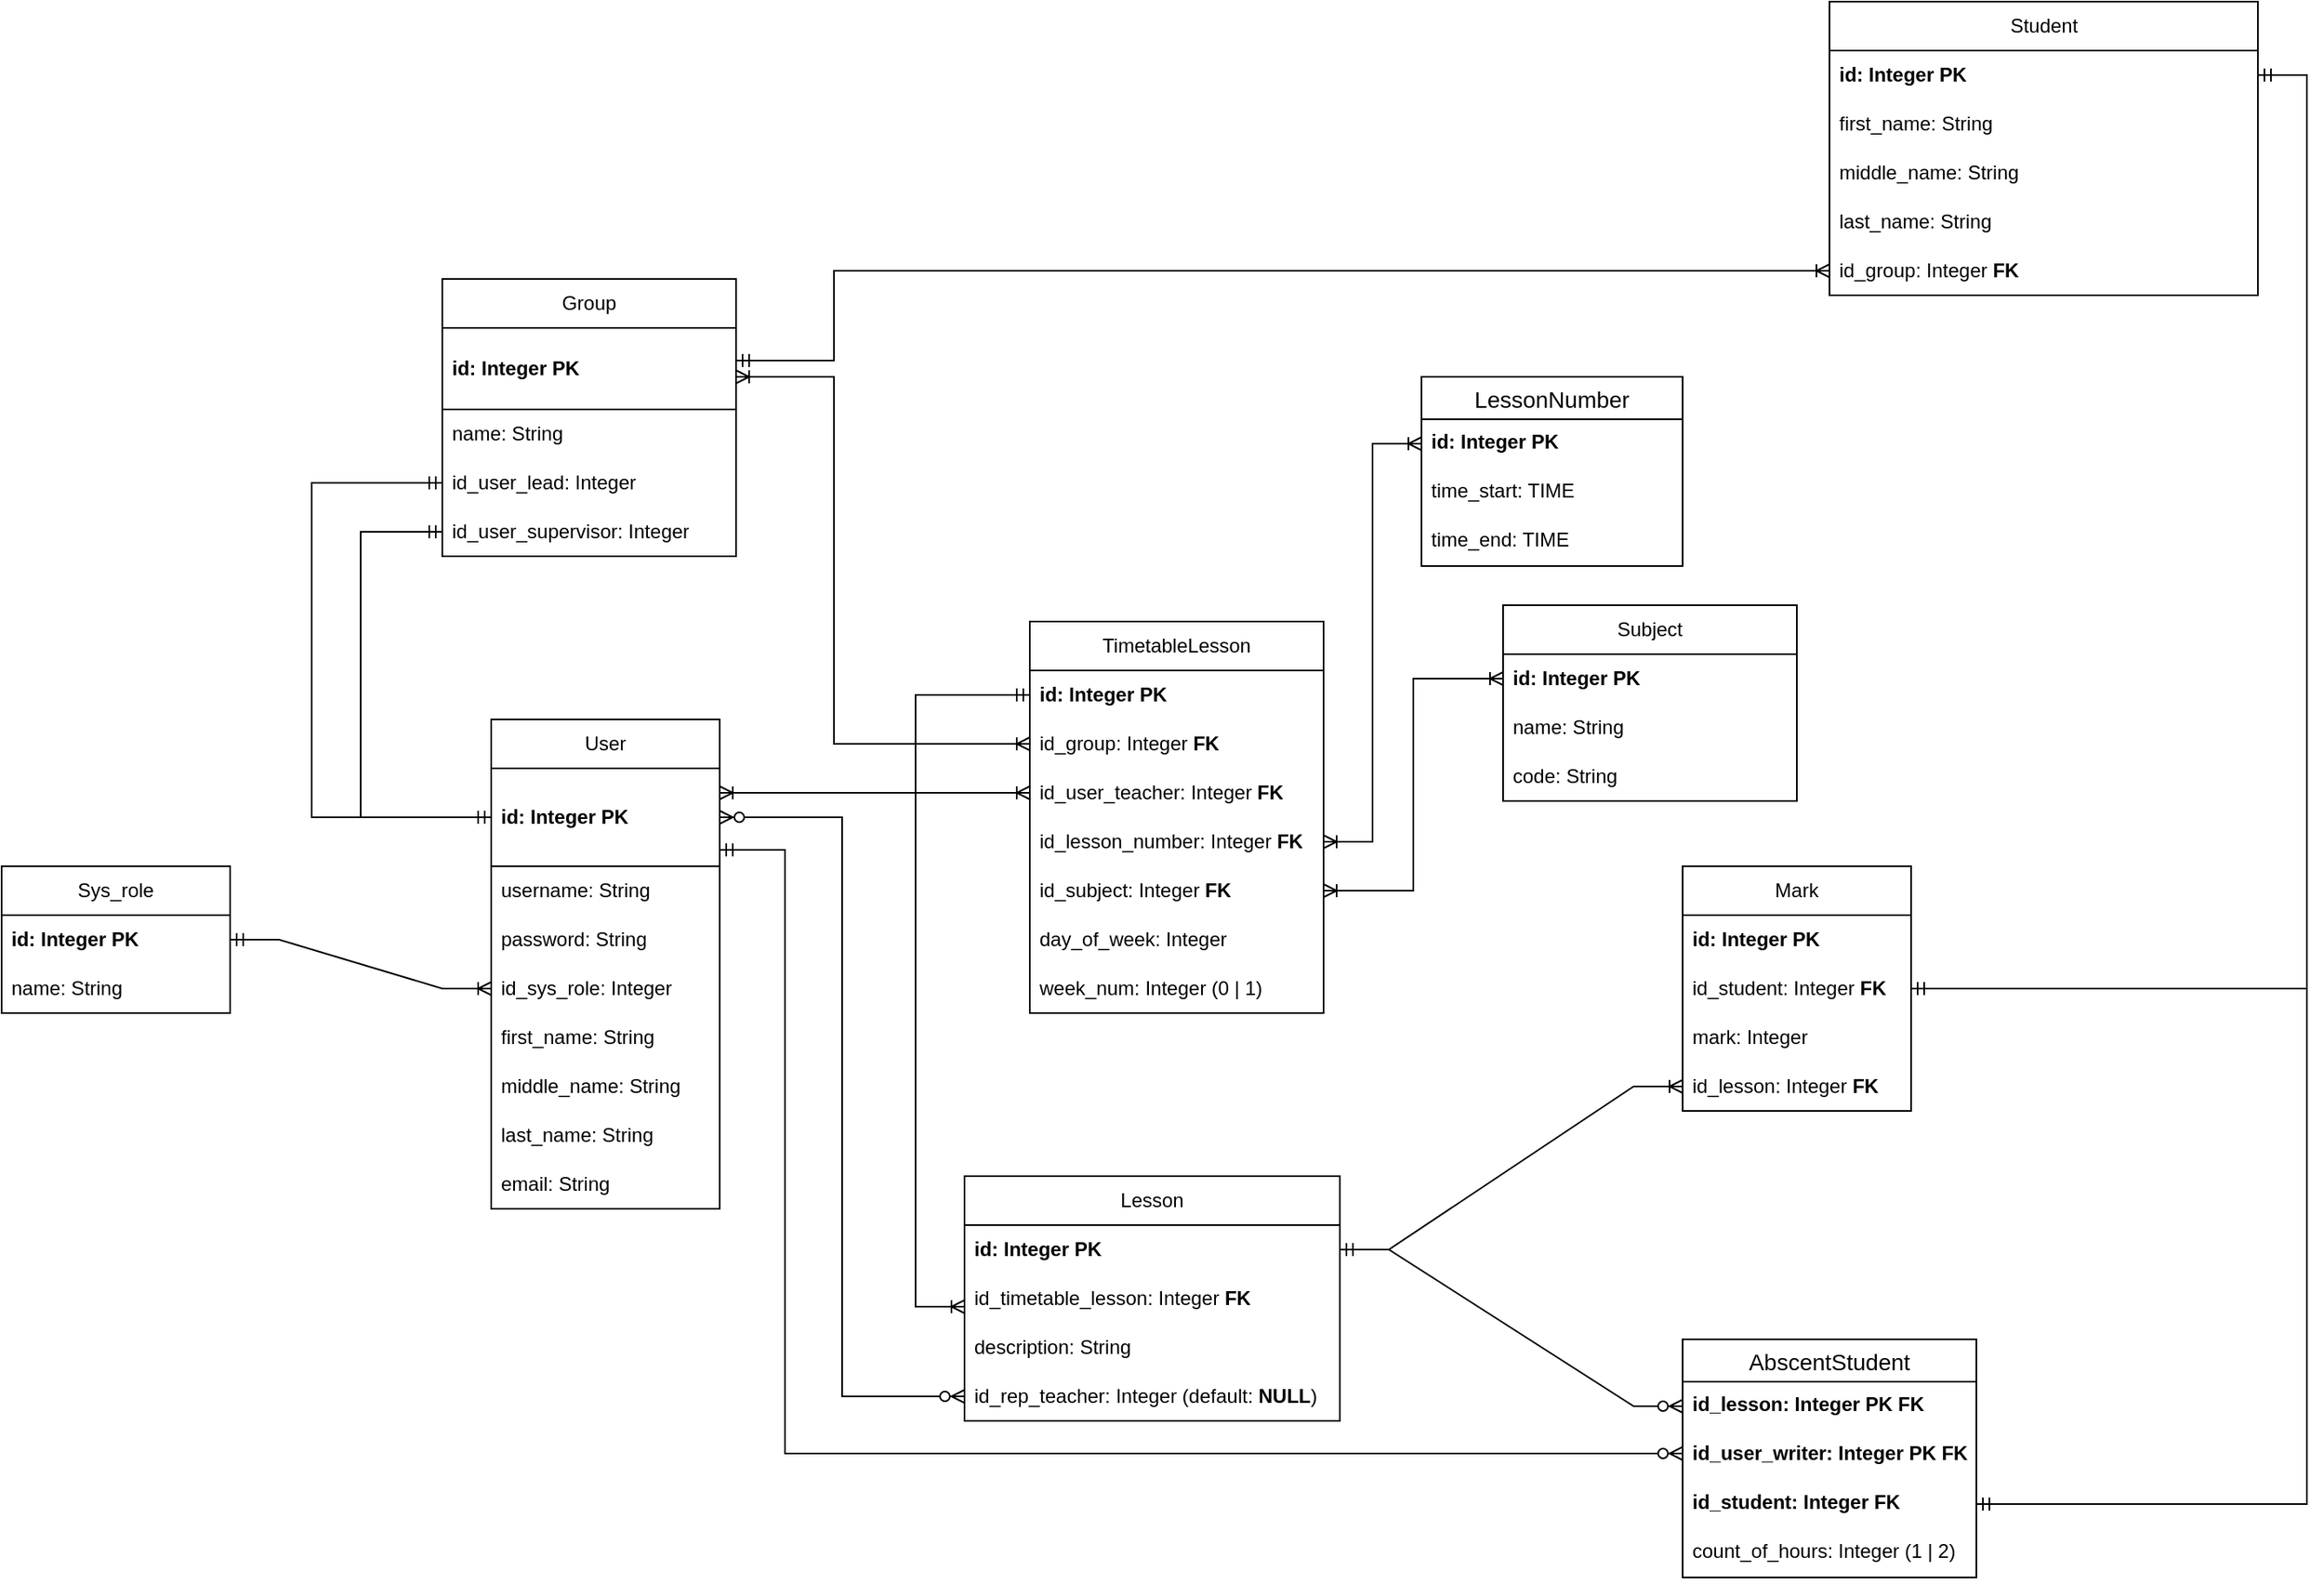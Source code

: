 <mxfile version="21.0.2" type="github">
  <diagram name="Page-1" id="9f46799a-70d6-7492-0946-bef42562c5a5">
    <mxGraphModel dx="1659" dy="1728" grid="1" gridSize="10" guides="1" tooltips="1" connect="1" arrows="1" fold="1" page="1" pageScale="1" pageWidth="1100" pageHeight="850" background="none" math="0" shadow="0">
      <root>
        <mxCell id="0" />
        <mxCell id="1" parent="0" />
        <mxCell id="supBZS_v4sKo8cakVpw4-1" value="User" style="swimlane;fontStyle=0;childLayout=stackLayout;horizontal=1;startSize=30;horizontalStack=0;resizeParent=1;resizeParentMax=0;resizeLast=0;collapsible=1;marginBottom=0;whiteSpace=wrap;html=1;" parent="1" vertex="1">
          <mxGeometry x="460" y="220" width="140" height="300" as="geometry" />
        </mxCell>
        <mxCell id="supBZS_v4sKo8cakVpw4-2" value="&lt;b&gt;id: Integer PK&lt;/b&gt;" style="text;strokeColor=default;fillColor=none;align=left;verticalAlign=middle;spacingLeft=4;spacingRight=4;overflow=hidden;points=[[0,0.5],[1,0.5]];portConstraint=eastwest;rotatable=0;whiteSpace=wrap;html=1;shadow=0;" parent="supBZS_v4sKo8cakVpw4-1" vertex="1">
          <mxGeometry y="30" width="140" height="60" as="geometry" />
        </mxCell>
        <mxCell id="supBZS_v4sKo8cakVpw4-14" value="username: String" style="text;strokeColor=none;fillColor=none;align=left;verticalAlign=middle;spacingLeft=4;spacingRight=4;overflow=hidden;points=[[0,0.5],[1,0.5]];portConstraint=eastwest;rotatable=0;whiteSpace=wrap;html=1;" parent="supBZS_v4sKo8cakVpw4-1" vertex="1">
          <mxGeometry y="90" width="140" height="30" as="geometry" />
        </mxCell>
        <mxCell id="supBZS_v4sKo8cakVpw4-4" value="password: String" style="text;strokeColor=none;fillColor=none;align=left;verticalAlign=middle;spacingLeft=4;spacingRight=4;overflow=hidden;points=[[0,0.5],[1,0.5]];portConstraint=eastwest;rotatable=0;whiteSpace=wrap;html=1;" parent="supBZS_v4sKo8cakVpw4-1" vertex="1">
          <mxGeometry y="120" width="140" height="30" as="geometry" />
        </mxCell>
        <mxCell id="supBZS_v4sKo8cakVpw4-5" value="id_sys_role: Integer" style="text;strokeColor=none;fillColor=none;align=left;verticalAlign=middle;spacingLeft=4;spacingRight=4;overflow=hidden;points=[[0,0.5],[1,0.5]];portConstraint=eastwest;rotatable=0;whiteSpace=wrap;html=1;" parent="supBZS_v4sKo8cakVpw4-1" vertex="1">
          <mxGeometry y="150" width="140" height="30" as="geometry" />
        </mxCell>
        <mxCell id="supBZS_v4sKo8cakVpw4-15" value="first_name: String" style="text;strokeColor=none;fillColor=none;align=left;verticalAlign=middle;spacingLeft=4;spacingRight=4;overflow=hidden;points=[[0,0.5],[1,0.5]];portConstraint=eastwest;rotatable=0;whiteSpace=wrap;html=1;" parent="supBZS_v4sKo8cakVpw4-1" vertex="1">
          <mxGeometry y="180" width="140" height="30" as="geometry" />
        </mxCell>
        <mxCell id="supBZS_v4sKo8cakVpw4-16" value="middle_name: String" style="text;strokeColor=none;fillColor=none;align=left;verticalAlign=middle;spacingLeft=4;spacingRight=4;overflow=hidden;points=[[0,0.5],[1,0.5]];portConstraint=eastwest;rotatable=0;whiteSpace=wrap;html=1;" parent="supBZS_v4sKo8cakVpw4-1" vertex="1">
          <mxGeometry y="210" width="140" height="30" as="geometry" />
        </mxCell>
        <mxCell id="supBZS_v4sKo8cakVpw4-17" value="last_name: String" style="text;strokeColor=none;fillColor=none;align=left;verticalAlign=middle;spacingLeft=4;spacingRight=4;overflow=hidden;points=[[0,0.5],[1,0.5]];portConstraint=eastwest;rotatable=0;whiteSpace=wrap;html=1;" parent="supBZS_v4sKo8cakVpw4-1" vertex="1">
          <mxGeometry y="240" width="140" height="30" as="geometry" />
        </mxCell>
        <mxCell id="supBZS_v4sKo8cakVpw4-18" value="email: String" style="text;strokeColor=none;fillColor=none;align=left;verticalAlign=middle;spacingLeft=4;spacingRight=4;overflow=hidden;points=[[0,0.5],[1,0.5]];portConstraint=eastwest;rotatable=0;whiteSpace=wrap;html=1;" parent="supBZS_v4sKo8cakVpw4-1" vertex="1">
          <mxGeometry y="270" width="140" height="30" as="geometry" />
        </mxCell>
        <mxCell id="supBZS_v4sKo8cakVpw4-6" value="Sys_role" style="swimlane;fontStyle=0;childLayout=stackLayout;horizontal=1;startSize=30;horizontalStack=0;resizeParent=1;resizeParentMax=0;resizeLast=0;collapsible=1;marginBottom=0;whiteSpace=wrap;html=1;" parent="1" vertex="1">
          <mxGeometry x="160" y="310" width="140" height="90" as="geometry" />
        </mxCell>
        <mxCell id="supBZS_v4sKo8cakVpw4-7" value="&lt;b&gt;id: Integer PK&lt;/b&gt;" style="text;strokeColor=none;fillColor=none;align=left;verticalAlign=middle;spacingLeft=4;spacingRight=4;overflow=hidden;points=[[0,0.5],[1,0.5]];portConstraint=eastwest;rotatable=0;whiteSpace=wrap;html=1;" parent="supBZS_v4sKo8cakVpw4-6" vertex="1">
          <mxGeometry y="30" width="140" height="30" as="geometry" />
        </mxCell>
        <mxCell id="supBZS_v4sKo8cakVpw4-8" value="name: String" style="text;strokeColor=none;fillColor=none;align=left;verticalAlign=middle;spacingLeft=4;spacingRight=4;overflow=hidden;points=[[0,0.5],[1,0.5]];portConstraint=eastwest;rotatable=0;whiteSpace=wrap;html=1;" parent="supBZS_v4sKo8cakVpw4-6" vertex="1">
          <mxGeometry y="60" width="140" height="30" as="geometry" />
        </mxCell>
        <mxCell id="supBZS_v4sKo8cakVpw4-10" value="TimetableLesson" style="swimlane;fontStyle=0;childLayout=stackLayout;horizontal=1;startSize=30;horizontalStack=0;resizeParent=1;resizeParentMax=0;resizeLast=0;collapsible=1;marginBottom=0;whiteSpace=wrap;html=1;" parent="1" vertex="1">
          <mxGeometry x="790" y="160" width="180" height="240" as="geometry" />
        </mxCell>
        <mxCell id="supBZS_v4sKo8cakVpw4-11" value="&lt;b&gt;id: Integer PK&lt;/b&gt;" style="text;strokeColor=none;fillColor=none;align=left;verticalAlign=middle;spacingLeft=4;spacingRight=4;overflow=hidden;points=[[0,0.5],[1,0.5]];portConstraint=eastwest;rotatable=0;whiteSpace=wrap;html=1;" parent="supBZS_v4sKo8cakVpw4-10" vertex="1">
          <mxGeometry y="30" width="180" height="30" as="geometry" />
        </mxCell>
        <mxCell id="supBZS_v4sKo8cakVpw4-12" value="id_group: Integer &lt;b&gt;FK&lt;/b&gt;" style="text;strokeColor=none;fillColor=none;align=left;verticalAlign=middle;spacingLeft=4;spacingRight=4;overflow=hidden;points=[[0,0.5],[1,0.5]];portConstraint=eastwest;rotatable=0;whiteSpace=wrap;html=1;" parent="supBZS_v4sKo8cakVpw4-10" vertex="1">
          <mxGeometry y="60" width="180" height="30" as="geometry" />
        </mxCell>
        <mxCell id="supBZS_v4sKo8cakVpw4-19" value="id_user_teacher: Integer &lt;b&gt;FK&lt;/b&gt;" style="text;strokeColor=none;fillColor=none;align=left;verticalAlign=middle;spacingLeft=4;spacingRight=4;overflow=hidden;points=[[0,0.5],[1,0.5]];portConstraint=eastwest;rotatable=0;whiteSpace=wrap;html=1;" parent="supBZS_v4sKo8cakVpw4-10" vertex="1">
          <mxGeometry y="90" width="180" height="30" as="geometry" />
        </mxCell>
        <mxCell id="dN8D7cigEj1JBQdQ-R_N-15" value="id_lesson_number: Integer &lt;b&gt;FK&lt;/b&gt;" style="text;strokeColor=none;fillColor=none;align=left;verticalAlign=middle;spacingLeft=4;spacingRight=4;overflow=hidden;points=[[0,0.5],[1,0.5]];portConstraint=eastwest;rotatable=0;whiteSpace=wrap;html=1;" parent="supBZS_v4sKo8cakVpw4-10" vertex="1">
          <mxGeometry y="120" width="180" height="30" as="geometry" />
        </mxCell>
        <mxCell id="supBZS_v4sKo8cakVpw4-13" value="id_subject: Integer &lt;b&gt;FK&lt;/b&gt;" style="text;strokeColor=none;fillColor=none;align=left;verticalAlign=middle;spacingLeft=4;spacingRight=4;overflow=hidden;points=[[0,0.5],[1,0.5]];portConstraint=eastwest;rotatable=0;whiteSpace=wrap;html=1;" parent="supBZS_v4sKo8cakVpw4-10" vertex="1">
          <mxGeometry y="150" width="180" height="30" as="geometry" />
        </mxCell>
        <mxCell id="supBZS_v4sKo8cakVpw4-25" value="day_of_week: Integer" style="text;strokeColor=none;fillColor=none;align=left;verticalAlign=middle;spacingLeft=4;spacingRight=4;overflow=hidden;points=[[0,0.5],[1,0.5]];portConstraint=eastwest;rotatable=0;whiteSpace=wrap;html=1;" parent="supBZS_v4sKo8cakVpw4-10" vertex="1">
          <mxGeometry y="180" width="180" height="30" as="geometry" />
        </mxCell>
        <mxCell id="dN8D7cigEj1JBQdQ-R_N-1" value="week_num: Integer (0 | 1)" style="text;strokeColor=none;fillColor=none;align=left;verticalAlign=middle;spacingLeft=4;spacingRight=4;overflow=hidden;points=[[0,0.5],[1,0.5]];portConstraint=eastwest;rotatable=0;whiteSpace=wrap;html=1;" parent="supBZS_v4sKo8cakVpw4-10" vertex="1">
          <mxGeometry y="210" width="180" height="30" as="geometry" />
        </mxCell>
        <mxCell id="supBZS_v4sKo8cakVpw4-20" value="Group" style="swimlane;fontStyle=0;childLayout=stackLayout;horizontal=1;startSize=30;horizontalStack=0;resizeParent=1;resizeParentMax=0;resizeLast=0;collapsible=1;marginBottom=0;whiteSpace=wrap;html=1;" parent="1" vertex="1">
          <mxGeometry x="430" y="-50" width="180" height="170" as="geometry" />
        </mxCell>
        <mxCell id="supBZS_v4sKo8cakVpw4-24" value="&lt;b&gt;id: Integer PK&lt;/b&gt;" style="text;strokeColor=default;fillColor=none;align=left;verticalAlign=middle;spacingLeft=4;spacingRight=4;overflow=hidden;points=[[0,0.5],[1,0.5]];portConstraint=eastwest;rotatable=0;whiteSpace=wrap;html=1;" parent="supBZS_v4sKo8cakVpw4-20" vertex="1">
          <mxGeometry y="30" width="180" height="50" as="geometry" />
        </mxCell>
        <mxCell id="supBZS_v4sKo8cakVpw4-30" value="name: String" style="text;strokeColor=none;fillColor=none;align=left;verticalAlign=middle;spacingLeft=4;spacingRight=4;overflow=hidden;points=[[0,0.5],[1,0.5]];portConstraint=eastwest;rotatable=0;whiteSpace=wrap;html=1;" parent="supBZS_v4sKo8cakVpw4-20" vertex="1">
          <mxGeometry y="80" width="180" height="30" as="geometry" />
        </mxCell>
        <mxCell id="supBZS_v4sKo8cakVpw4-22" value="id_user_lead: Integer" style="text;strokeColor=none;fillColor=none;align=left;verticalAlign=middle;spacingLeft=4;spacingRight=4;overflow=hidden;points=[[0,0.5],[1,0.5]];portConstraint=eastwest;rotatable=0;whiteSpace=wrap;html=1;" parent="supBZS_v4sKo8cakVpw4-20" vertex="1">
          <mxGeometry y="110" width="180" height="30" as="geometry" />
        </mxCell>
        <mxCell id="supBZS_v4sKo8cakVpw4-23" value="id_user_supervisor: Integer" style="text;strokeColor=none;fillColor=none;align=left;verticalAlign=middle;spacingLeft=4;spacingRight=4;overflow=hidden;points=[[0,0.5],[1,0.5]];portConstraint=eastwest;rotatable=0;whiteSpace=wrap;html=1;" parent="supBZS_v4sKo8cakVpw4-20" vertex="1">
          <mxGeometry y="140" width="180" height="30" as="geometry" />
        </mxCell>
        <mxCell id="supBZS_v4sKo8cakVpw4-26" value="Subject" style="swimlane;fontStyle=0;childLayout=stackLayout;horizontal=1;startSize=30;horizontalStack=0;resizeParent=1;resizeParentMax=0;resizeLast=0;collapsible=1;marginBottom=0;whiteSpace=wrap;html=1;" parent="1" vertex="1">
          <mxGeometry x="1080" y="150" width="180" height="120" as="geometry" />
        </mxCell>
        <mxCell id="supBZS_v4sKo8cakVpw4-31" value="&lt;b&gt;id: Integer PK&lt;/b&gt;" style="text;strokeColor=none;fillColor=none;align=left;verticalAlign=middle;spacingLeft=4;spacingRight=4;overflow=hidden;points=[[0,0.5],[1,0.5]];portConstraint=eastwest;rotatable=0;whiteSpace=wrap;html=1;" parent="supBZS_v4sKo8cakVpw4-26" vertex="1">
          <mxGeometry y="30" width="180" height="30" as="geometry" />
        </mxCell>
        <mxCell id="supBZS_v4sKo8cakVpw4-28" value="name: String" style="text;strokeColor=none;fillColor=none;align=left;verticalAlign=middle;spacingLeft=4;spacingRight=4;overflow=hidden;points=[[0,0.5],[1,0.5]];portConstraint=eastwest;rotatable=0;whiteSpace=wrap;html=1;" parent="supBZS_v4sKo8cakVpw4-26" vertex="1">
          <mxGeometry y="60" width="180" height="30" as="geometry" />
        </mxCell>
        <mxCell id="supBZS_v4sKo8cakVpw4-29" value="code: String" style="text;strokeColor=none;fillColor=none;align=left;verticalAlign=middle;spacingLeft=4;spacingRight=4;overflow=hidden;points=[[0,0.5],[1,0.5]];portConstraint=eastwest;rotatable=0;whiteSpace=wrap;html=1;" parent="supBZS_v4sKo8cakVpw4-26" vertex="1">
          <mxGeometry y="90" width="180" height="30" as="geometry" />
        </mxCell>
        <mxCell id="supBZS_v4sKo8cakVpw4-32" value="Student" style="swimlane;fontStyle=0;childLayout=stackLayout;horizontal=1;startSize=30;horizontalStack=0;resizeParent=1;resizeParentMax=0;resizeLast=0;collapsible=1;marginBottom=0;whiteSpace=wrap;html=1;" parent="1" vertex="1">
          <mxGeometry x="1280" y="-220" width="262.5" height="180" as="geometry" />
        </mxCell>
        <mxCell id="supBZS_v4sKo8cakVpw4-33" value="&lt;b&gt;id: Integer PK&lt;/b&gt;" style="text;strokeColor=none;fillColor=none;align=left;verticalAlign=middle;spacingLeft=4;spacingRight=4;overflow=hidden;points=[[0,0.5],[1,0.5]];portConstraint=eastwest;rotatable=0;whiteSpace=wrap;html=1;" parent="supBZS_v4sKo8cakVpw4-32" vertex="1">
          <mxGeometry y="30" width="262.5" height="30" as="geometry" />
        </mxCell>
        <mxCell id="supBZS_v4sKo8cakVpw4-34" value="first_name: String" style="text;strokeColor=none;fillColor=none;align=left;verticalAlign=middle;spacingLeft=4;spacingRight=4;overflow=hidden;points=[[0,0.5],[1,0.5]];portConstraint=eastwest;rotatable=0;whiteSpace=wrap;html=1;" parent="supBZS_v4sKo8cakVpw4-32" vertex="1">
          <mxGeometry y="60" width="262.5" height="30" as="geometry" />
        </mxCell>
        <mxCell id="supBZS_v4sKo8cakVpw4-35" value="middle_name: String" style="text;strokeColor=none;fillColor=none;align=left;verticalAlign=middle;spacingLeft=4;spacingRight=4;overflow=hidden;points=[[0,0.5],[1,0.5]];portConstraint=eastwest;rotatable=0;whiteSpace=wrap;html=1;" parent="supBZS_v4sKo8cakVpw4-32" vertex="1">
          <mxGeometry y="90" width="262.5" height="30" as="geometry" />
        </mxCell>
        <mxCell id="supBZS_v4sKo8cakVpw4-36" value="last_name: String" style="text;strokeColor=none;fillColor=none;align=left;verticalAlign=middle;spacingLeft=4;spacingRight=4;overflow=hidden;points=[[0,0.5],[1,0.5]];portConstraint=eastwest;rotatable=0;whiteSpace=wrap;html=1;" parent="supBZS_v4sKo8cakVpw4-32" vertex="1">
          <mxGeometry y="120" width="262.5" height="30" as="geometry" />
        </mxCell>
        <mxCell id="supBZS_v4sKo8cakVpw4-37" value="id_group: Integer &lt;b&gt;FK&lt;/b&gt;" style="text;strokeColor=none;fillColor=none;align=left;verticalAlign=middle;spacingLeft=4;spacingRight=4;overflow=hidden;points=[[0,0.5],[1,0.5]];portConstraint=eastwest;rotatable=0;whiteSpace=wrap;html=1;" parent="supBZS_v4sKo8cakVpw4-32" vertex="1">
          <mxGeometry y="150" width="262.5" height="30" as="geometry" />
        </mxCell>
        <mxCell id="supBZS_v4sKo8cakVpw4-38" value="Mark" style="swimlane;fontStyle=0;childLayout=stackLayout;horizontal=1;startSize=30;horizontalStack=0;resizeParent=1;resizeParentMax=0;resizeLast=0;collapsible=1;marginBottom=0;whiteSpace=wrap;html=1;" parent="1" vertex="1">
          <mxGeometry x="1190" y="310" width="140" height="150" as="geometry" />
        </mxCell>
        <mxCell id="supBZS_v4sKo8cakVpw4-39" value="&lt;b&gt;id: Integer PK&lt;/b&gt;" style="text;strokeColor=none;fillColor=none;align=left;verticalAlign=middle;spacingLeft=4;spacingRight=4;overflow=hidden;points=[[0,0.5],[1,0.5]];portConstraint=eastwest;rotatable=0;whiteSpace=wrap;html=1;" parent="supBZS_v4sKo8cakVpw4-38" vertex="1">
          <mxGeometry y="30" width="140" height="30" as="geometry" />
        </mxCell>
        <mxCell id="supBZS_v4sKo8cakVpw4-40" value="id_student: Integer &lt;b&gt;FK&lt;/b&gt;" style="text;strokeColor=none;fillColor=none;align=left;verticalAlign=middle;spacingLeft=4;spacingRight=4;overflow=hidden;points=[[0,0.5],[1,0.5]];portConstraint=eastwest;rotatable=0;whiteSpace=wrap;html=1;" parent="supBZS_v4sKo8cakVpw4-38" vertex="1">
          <mxGeometry y="60" width="140" height="30" as="geometry" />
        </mxCell>
        <mxCell id="supBZS_v4sKo8cakVpw4-41" value="mark: Integer" style="text;strokeColor=none;fillColor=none;align=left;verticalAlign=middle;spacingLeft=4;spacingRight=4;overflow=hidden;points=[[0,0.5],[1,0.5]];portConstraint=eastwest;rotatable=0;whiteSpace=wrap;html=1;" parent="supBZS_v4sKo8cakVpw4-38" vertex="1">
          <mxGeometry y="90" width="140" height="30" as="geometry" />
        </mxCell>
        <mxCell id="supBZS_v4sKo8cakVpw4-42" value="id_lesson: Integer &lt;b&gt;FK&lt;/b&gt;" style="text;strokeColor=none;fillColor=none;align=left;verticalAlign=middle;spacingLeft=4;spacingRight=4;overflow=hidden;points=[[0,0.5],[1,0.5]];portConstraint=eastwest;rotatable=0;whiteSpace=wrap;html=1;" parent="supBZS_v4sKo8cakVpw4-38" vertex="1">
          <mxGeometry y="120" width="140" height="30" as="geometry" />
        </mxCell>
        <mxCell id="supBZS_v4sKo8cakVpw4-44" value="Lesson" style="swimlane;fontStyle=0;childLayout=stackLayout;horizontal=1;startSize=30;horizontalStack=0;resizeParent=1;resizeParentMax=0;resizeLast=0;collapsible=1;marginBottom=0;whiteSpace=wrap;html=1;" parent="1" vertex="1">
          <mxGeometry x="750" y="500" width="230" height="150" as="geometry" />
        </mxCell>
        <mxCell id="supBZS_v4sKo8cakVpw4-45" value="&lt;b&gt;id: Integer PK&lt;/b&gt;" style="text;strokeColor=none;fillColor=none;align=left;verticalAlign=middle;spacingLeft=4;spacingRight=4;overflow=hidden;points=[[0,0.5],[1,0.5]];portConstraint=eastwest;rotatable=0;whiteSpace=wrap;html=1;" parent="supBZS_v4sKo8cakVpw4-44" vertex="1">
          <mxGeometry y="30" width="230" height="30" as="geometry" />
        </mxCell>
        <mxCell id="supBZS_v4sKo8cakVpw4-46" value="id_timetable_lesson: Integer &lt;b&gt;FK&lt;/b&gt;" style="text;strokeColor=none;fillColor=none;align=left;verticalAlign=middle;spacingLeft=4;spacingRight=4;overflow=hidden;points=[[0,0.5],[1,0.5]];portConstraint=eastwest;rotatable=0;whiteSpace=wrap;html=1;" parent="supBZS_v4sKo8cakVpw4-44" vertex="1">
          <mxGeometry y="60" width="230" height="30" as="geometry" />
        </mxCell>
        <mxCell id="supBZS_v4sKo8cakVpw4-47" value="description: String" style="text;strokeColor=none;fillColor=none;align=left;verticalAlign=middle;spacingLeft=4;spacingRight=4;overflow=hidden;points=[[0,0.5],[1,0.5]];portConstraint=eastwest;rotatable=0;whiteSpace=wrap;html=1;" parent="supBZS_v4sKo8cakVpw4-44" vertex="1">
          <mxGeometry y="90" width="230" height="30" as="geometry" />
        </mxCell>
        <mxCell id="dN8D7cigEj1JBQdQ-R_N-26" value="id_rep_teacher: Integer (default: &lt;b&gt;NULL&lt;/b&gt;)" style="text;strokeColor=none;fillColor=none;align=left;verticalAlign=middle;spacingLeft=4;spacingRight=4;overflow=hidden;points=[[0,0.5],[1,0.5]];portConstraint=eastwest;rotatable=0;whiteSpace=wrap;html=1;" parent="supBZS_v4sKo8cakVpw4-44" vertex="1">
          <mxGeometry y="120" width="230" height="30" as="geometry" />
        </mxCell>
        <mxCell id="dN8D7cigEj1JBQdQ-R_N-4" value="" style="edgeStyle=elbowEdgeStyle;fontSize=12;html=1;endArrow=ERmandOne;startArrow=ERmandOne;rounded=0;" parent="1" source="supBZS_v4sKo8cakVpw4-23" target="supBZS_v4sKo8cakVpw4-2" edge="1">
          <mxGeometry width="100" height="100" relative="1" as="geometry">
            <mxPoint x="290" y="-70" as="sourcePoint" />
            <mxPoint x="350" y="-140" as="targetPoint" />
            <Array as="points">
              <mxPoint x="380" />
            </Array>
          </mxGeometry>
        </mxCell>
        <mxCell id="dN8D7cigEj1JBQdQ-R_N-7" value="" style="edgeStyle=elbowEdgeStyle;fontSize=12;html=1;endArrow=ERmandOne;startArrow=ERmandOne;rounded=0;" parent="1" source="supBZS_v4sKo8cakVpw4-2" target="supBZS_v4sKo8cakVpw4-22" edge="1">
          <mxGeometry width="100" height="100" relative="1" as="geometry">
            <mxPoint x="180" y="130" as="sourcePoint" />
            <mxPoint x="170" y="-20" as="targetPoint" />
            <Array as="points">
              <mxPoint x="350" y="-20" />
            </Array>
          </mxGeometry>
        </mxCell>
        <mxCell id="dN8D7cigEj1JBQdQ-R_N-11" value="" style="edgeStyle=entityRelationEdgeStyle;fontSize=12;html=1;endArrow=ERoneToMany;startArrow=ERmandOne;rounded=0;" parent="1" source="supBZS_v4sKo8cakVpw4-7" target="supBZS_v4sKo8cakVpw4-5" edge="1">
          <mxGeometry width="100" height="100" relative="1" as="geometry">
            <mxPoint x="330" y="370" as="sourcePoint" />
            <mxPoint x="530" y="90" as="targetPoint" />
          </mxGeometry>
        </mxCell>
        <mxCell id="dN8D7cigEj1JBQdQ-R_N-12" value="" style="edgeStyle=orthogonalEdgeStyle;fontSize=12;html=1;endArrow=ERoneToMany;startArrow=ERmandOne;rounded=0;elbow=vertical;" parent="1" source="supBZS_v4sKo8cakVpw4-24" target="supBZS_v4sKo8cakVpw4-37" edge="1">
          <mxGeometry width="100" height="100" relative="1" as="geometry">
            <mxPoint x="510" y="440" as="sourcePoint" />
            <mxPoint x="570" y="250" as="targetPoint" />
            <Array as="points">
              <mxPoint x="670" />
              <mxPoint x="670" y="-55" />
            </Array>
          </mxGeometry>
        </mxCell>
        <mxCell id="dN8D7cigEj1JBQdQ-R_N-13" value="" style="edgeStyle=elbowEdgeStyle;fontSize=12;html=1;endArrow=ERoneToMany;startArrow=ERoneToMany;rounded=0;" parent="1" source="supBZS_v4sKo8cakVpw4-13" target="supBZS_v4sKo8cakVpw4-31" edge="1">
          <mxGeometry width="100" height="100" relative="1" as="geometry">
            <mxPoint x="640" y="350" as="sourcePoint" />
            <mxPoint x="820" y="250" as="targetPoint" />
          </mxGeometry>
        </mxCell>
        <mxCell id="dN8D7cigEj1JBQdQ-R_N-14" value="" style="edgeStyle=orthogonalEdgeStyle;fontSize=12;html=1;endArrow=ERoneToMany;startArrow=ERoneToMany;rounded=0;" parent="1" source="supBZS_v4sKo8cakVpw4-2" target="supBZS_v4sKo8cakVpw4-19" edge="1">
          <mxGeometry width="100" height="100" relative="1" as="geometry">
            <mxPoint x="480" y="580" as="sourcePoint" />
            <mxPoint x="580" y="480" as="targetPoint" />
            <Array as="points">
              <mxPoint x="650" y="265" />
              <mxPoint x="650" y="265" />
            </Array>
          </mxGeometry>
        </mxCell>
        <mxCell id="dN8D7cigEj1JBQdQ-R_N-16" value="" style="edgeStyle=elbowEdgeStyle;fontSize=12;html=1;endArrow=ERoneToMany;startArrow=ERoneToMany;rounded=0;" parent="1" source="supBZS_v4sKo8cakVpw4-12" target="supBZS_v4sKo8cakVpw4-24" edge="1">
          <mxGeometry width="100" height="100" relative="1" as="geometry">
            <mxPoint x="760" y="-40" as="sourcePoint" />
            <mxPoint x="800" y="-200" as="targetPoint" />
            <Array as="points">
              <mxPoint x="670" y="10" />
            </Array>
          </mxGeometry>
        </mxCell>
        <mxCell id="dN8D7cigEj1JBQdQ-R_N-17" value="LessonNumber" style="swimlane;fontStyle=0;childLayout=stackLayout;horizontal=1;startSize=26;horizontalStack=0;resizeParent=1;resizeParentMax=0;resizeLast=0;collapsible=1;marginBottom=0;align=center;fontSize=14;" parent="1" vertex="1">
          <mxGeometry x="1030" y="10" width="160" height="116" as="geometry" />
        </mxCell>
        <mxCell id="dN8D7cigEj1JBQdQ-R_N-18" value="id: Integer PK" style="text;strokeColor=none;fillColor=none;spacingLeft=4;spacingRight=4;overflow=hidden;rotatable=0;points=[[0,0.5],[1,0.5]];portConstraint=eastwest;fontSize=12;fontStyle=1" parent="dN8D7cigEj1JBQdQ-R_N-17" vertex="1">
          <mxGeometry y="26" width="160" height="30" as="geometry" />
        </mxCell>
        <mxCell id="dN8D7cigEj1JBQdQ-R_N-19" value="time_start: TIME" style="text;strokeColor=none;fillColor=none;spacingLeft=4;spacingRight=4;overflow=hidden;rotatable=0;points=[[0,0.5],[1,0.5]];portConstraint=eastwest;fontSize=12;" parent="dN8D7cigEj1JBQdQ-R_N-17" vertex="1">
          <mxGeometry y="56" width="160" height="30" as="geometry" />
        </mxCell>
        <mxCell id="dN8D7cigEj1JBQdQ-R_N-20" value="time_end: TIME" style="text;strokeColor=none;fillColor=none;spacingLeft=4;spacingRight=4;overflow=hidden;rotatable=0;points=[[0,0.5],[1,0.5]];portConstraint=eastwest;fontSize=12;" parent="dN8D7cigEj1JBQdQ-R_N-17" vertex="1">
          <mxGeometry y="86" width="160" height="30" as="geometry" />
        </mxCell>
        <mxCell id="dN8D7cigEj1JBQdQ-R_N-22" value="" style="edgeStyle=entityRelationEdgeStyle;fontSize=12;html=1;endArrow=ERoneToMany;startArrow=ERoneToMany;rounded=0;" parent="1" source="dN8D7cigEj1JBQdQ-R_N-15" target="dN8D7cigEj1JBQdQ-R_N-18" edge="1">
          <mxGeometry width="100" height="100" relative="1" as="geometry">
            <mxPoint x="670" y="310" as="sourcePoint" />
            <mxPoint x="770" y="210" as="targetPoint" />
          </mxGeometry>
        </mxCell>
        <mxCell id="dN8D7cigEj1JBQdQ-R_N-23" value="" style="edgeStyle=orthogonalEdgeStyle;fontSize=12;html=1;endArrow=ERoneToMany;startArrow=ERmandOne;rounded=0;elbow=vertical;" parent="1" source="supBZS_v4sKo8cakVpw4-11" target="supBZS_v4sKo8cakVpw4-46" edge="1">
          <mxGeometry width="100" height="100" relative="1" as="geometry">
            <mxPoint x="780" y="510" as="sourcePoint" />
            <mxPoint x="910" y="570" as="targetPoint" />
            <Array as="points">
              <mxPoint x="720" y="205" />
              <mxPoint x="720" y="580" />
            </Array>
          </mxGeometry>
        </mxCell>
        <mxCell id="dN8D7cigEj1JBQdQ-R_N-24" value="" style="edgeStyle=entityRelationEdgeStyle;fontSize=12;html=1;endArrow=ERoneToMany;startArrow=ERmandOne;rounded=0;" parent="1" source="supBZS_v4sKo8cakVpw4-45" target="supBZS_v4sKo8cakVpw4-42" edge="1">
          <mxGeometry width="100" height="100" relative="1" as="geometry">
            <mxPoint x="1030" y="660" as="sourcePoint" />
            <mxPoint x="1130" y="560" as="targetPoint" />
          </mxGeometry>
        </mxCell>
        <mxCell id="dN8D7cigEj1JBQdQ-R_N-27" value="" style="edgeStyle=orthogonalEdgeStyle;fontSize=12;html=1;endArrow=ERzeroToMany;endFill=1;startArrow=ERzeroToMany;rounded=0;elbow=vertical;" parent="1" source="supBZS_v4sKo8cakVpw4-2" target="dN8D7cigEj1JBQdQ-R_N-26" edge="1">
          <mxGeometry width="100" height="100" relative="1" as="geometry">
            <mxPoint x="230" y="840" as="sourcePoint" />
            <mxPoint x="330" y="740" as="targetPoint" />
            <Array as="points">
              <mxPoint x="675" y="280" />
              <mxPoint x="675" y="635" />
            </Array>
          </mxGeometry>
        </mxCell>
        <mxCell id="dN8D7cigEj1JBQdQ-R_N-28" value="AbscentStudent" style="swimlane;fontStyle=0;childLayout=stackLayout;horizontal=1;startSize=26;horizontalStack=0;resizeParent=1;resizeParentMax=0;resizeLast=0;collapsible=1;marginBottom=0;align=center;fontSize=14;" parent="1" vertex="1">
          <mxGeometry x="1190" y="600" width="180" height="146" as="geometry" />
        </mxCell>
        <mxCell id="dN8D7cigEj1JBQdQ-R_N-30" value="id_lesson: Integer PK FK" style="text;strokeColor=none;fillColor=none;spacingLeft=4;spacingRight=4;overflow=hidden;rotatable=0;points=[[0,0.5],[1,0.5]];portConstraint=eastwest;fontSize=12;fontStyle=1" parent="dN8D7cigEj1JBQdQ-R_N-28" vertex="1">
          <mxGeometry y="26" width="180" height="30" as="geometry" />
        </mxCell>
        <mxCell id="dN8D7cigEj1JBQdQ-R_N-36" value="id_user_writer: Integer PK FK" style="text;strokeColor=none;fillColor=none;spacingLeft=4;spacingRight=4;overflow=hidden;rotatable=0;points=[[0,0.5],[1,0.5]];portConstraint=eastwest;fontSize=12;fontStyle=1" parent="dN8D7cigEj1JBQdQ-R_N-28" vertex="1">
          <mxGeometry y="56" width="180" height="30" as="geometry" />
        </mxCell>
        <mxCell id="dN8D7cigEj1JBQdQ-R_N-31" value="id_student: Integer FK" style="text;strokeColor=none;fillColor=none;spacingLeft=4;spacingRight=4;overflow=hidden;rotatable=0;points=[[0,0.5],[1,0.5]];portConstraint=eastwest;fontSize=12;fontStyle=1" parent="dN8D7cigEj1JBQdQ-R_N-28" vertex="1">
          <mxGeometry y="86" width="180" height="30" as="geometry" />
        </mxCell>
        <mxCell id="dN8D7cigEj1JBQdQ-R_N-37" value="count_of_hours: Integer (1 | 2)" style="text;strokeColor=none;fillColor=none;spacingLeft=4;spacingRight=4;overflow=hidden;rotatable=0;points=[[0,0.5],[1,0.5]];portConstraint=eastwest;fontSize=12;fontStyle=0" parent="dN8D7cigEj1JBQdQ-R_N-28" vertex="1">
          <mxGeometry y="116" width="180" height="30" as="geometry" />
        </mxCell>
        <mxCell id="dN8D7cigEj1JBQdQ-R_N-33" value="" style="edgeStyle=entityRelationEdgeStyle;fontSize=12;html=1;endArrow=ERzeroToMany;startArrow=ERmandOne;rounded=0;elbow=vertical;" parent="1" source="supBZS_v4sKo8cakVpw4-45" target="dN8D7cigEj1JBQdQ-R_N-30" edge="1">
          <mxGeometry width="100" height="100" relative="1" as="geometry">
            <mxPoint x="1030" y="620" as="sourcePoint" />
            <mxPoint x="1140" y="560" as="targetPoint" />
          </mxGeometry>
        </mxCell>
        <mxCell id="dN8D7cigEj1JBQdQ-R_N-34" value="" style="edgeStyle=entityRelationEdgeStyle;fontSize=12;html=1;endArrow=ERmandOne;startArrow=ERmandOne;rounded=0;elbow=vertical;" parent="1" source="dN8D7cigEj1JBQdQ-R_N-31" target="supBZS_v4sKo8cakVpw4-33" edge="1">
          <mxGeometry width="100" height="100" relative="1" as="geometry">
            <mxPoint x="1510" y="670" as="sourcePoint" />
            <mxPoint x="1610" y="570" as="targetPoint" />
          </mxGeometry>
        </mxCell>
        <mxCell id="dN8D7cigEj1JBQdQ-R_N-35" value="" style="edgeStyle=entityRelationEdgeStyle;fontSize=12;html=1;endArrow=ERmandOne;startArrow=ERmandOne;rounded=0;elbow=vertical;" parent="1" source="supBZS_v4sKo8cakVpw4-40" target="supBZS_v4sKo8cakVpw4-33" edge="1">
          <mxGeometry width="100" height="100" relative="1" as="geometry">
            <mxPoint x="1320" y="385" as="sourcePoint" />
            <mxPoint x="1610" y="130" as="targetPoint" />
          </mxGeometry>
        </mxCell>
        <mxCell id="dN8D7cigEj1JBQdQ-R_N-39" value="" style="edgeStyle=orthogonalEdgeStyle;fontSize=12;html=1;endArrow=ERzeroToMany;startArrow=ERmandOne;rounded=0;elbow=vertical;" parent="1" source="supBZS_v4sKo8cakVpw4-2" target="dN8D7cigEj1JBQdQ-R_N-36" edge="1">
          <mxGeometry width="100" height="100" relative="1" as="geometry">
            <mxPoint x="400" y="720" as="sourcePoint" />
            <mxPoint x="500" y="620" as="targetPoint" />
            <Array as="points">
              <mxPoint x="640" y="300" />
              <mxPoint x="640" y="670" />
            </Array>
          </mxGeometry>
        </mxCell>
      </root>
    </mxGraphModel>
  </diagram>
</mxfile>
